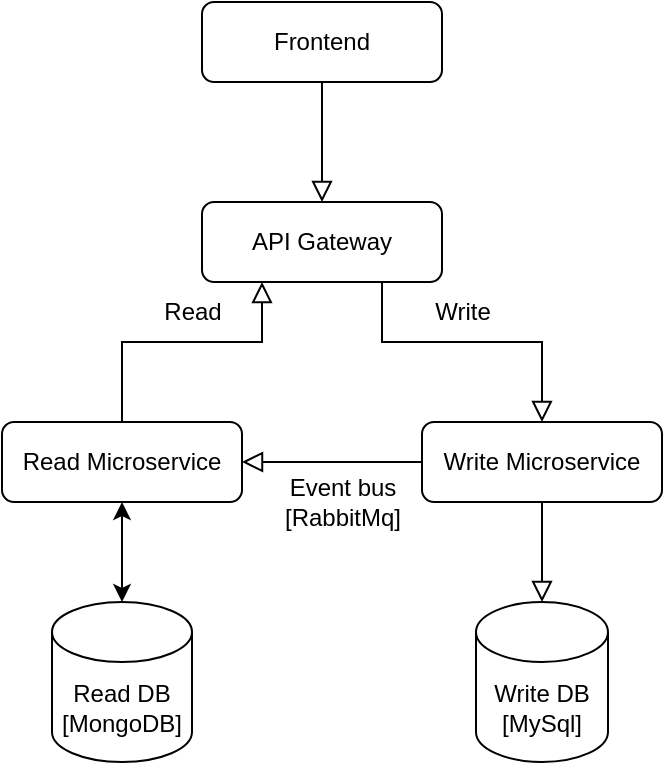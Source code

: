<mxfile version="21.0.10" type="device"><diagram id="C5RBs43oDa-KdzZeNtuy" name="Page-1"><mxGraphModel dx="957" dy="432" grid="1" gridSize="10" guides="1" tooltips="1" connect="1" arrows="1" fold="1" page="1" pageScale="1" pageWidth="827" pageHeight="1169" math="0" shadow="0"><root><mxCell id="WIyWlLk6GJQsqaUBKTNV-0"/><mxCell id="WIyWlLk6GJQsqaUBKTNV-1" parent="WIyWlLk6GJQsqaUBKTNV-0"/><mxCell id="WIyWlLk6GJQsqaUBKTNV-2" value="" style="rounded=0;html=1;jettySize=auto;orthogonalLoop=1;fontSize=11;endArrow=block;endFill=0;endSize=8;strokeWidth=1;shadow=0;labelBackgroundColor=none;edgeStyle=orthogonalEdgeStyle;" parent="WIyWlLk6GJQsqaUBKTNV-1" source="WIyWlLk6GJQsqaUBKTNV-3" edge="1"><mxGeometry relative="1" as="geometry"><mxPoint x="280" y="170" as="targetPoint"/><Array as="points"><mxPoint x="280" y="170"/></Array></mxGeometry></mxCell><mxCell id="WIyWlLk6GJQsqaUBKTNV-3" value="Frontend" style="rounded=1;whiteSpace=wrap;html=1;fontSize=12;glass=0;strokeWidth=1;shadow=0;" parent="WIyWlLk6GJQsqaUBKTNV-1" vertex="1"><mxGeometry x="220" y="70" width="120" height="40" as="geometry"/></mxCell><mxCell id="WIyWlLk6GJQsqaUBKTNV-7" value="API Gateway" style="rounded=1;whiteSpace=wrap;html=1;fontSize=12;glass=0;strokeWidth=1;shadow=0;" parent="WIyWlLk6GJQsqaUBKTNV-1" vertex="1"><mxGeometry x="220" y="170" width="120" height="40" as="geometry"/></mxCell><mxCell id="TimgFL_1ggNkeT-TLvMv-0" value="Write Microservice" style="rounded=1;whiteSpace=wrap;html=1;fontSize=12;glass=0;strokeWidth=1;shadow=0;" vertex="1" parent="WIyWlLk6GJQsqaUBKTNV-1"><mxGeometry x="330" y="280" width="120" height="40" as="geometry"/></mxCell><mxCell id="TimgFL_1ggNkeT-TLvMv-1" value="Write DB&lt;br&gt;[MySql]" style="shape=cylinder3;whiteSpace=wrap;html=1;boundedLbl=1;backgroundOutline=1;size=15;rotation=0;" vertex="1" parent="WIyWlLk6GJQsqaUBKTNV-1"><mxGeometry x="357" y="370" width="66" height="80" as="geometry"/></mxCell><mxCell id="TimgFL_1ggNkeT-TLvMv-2" value="Read DB&lt;br&gt;[MongoDB]" style="shape=cylinder3;whiteSpace=wrap;html=1;boundedLbl=1;backgroundOutline=1;size=15;rotation=0;" vertex="1" parent="WIyWlLk6GJQsqaUBKTNV-1"><mxGeometry x="145" y="370" width="70" height="80" as="geometry"/></mxCell><mxCell id="TimgFL_1ggNkeT-TLvMv-3" value="Read Microservice" style="rounded=1;whiteSpace=wrap;html=1;fontSize=12;glass=0;strokeWidth=1;shadow=0;" vertex="1" parent="WIyWlLk6GJQsqaUBKTNV-1"><mxGeometry x="120" y="280" width="120" height="40" as="geometry"/></mxCell><mxCell id="TimgFL_1ggNkeT-TLvMv-4" value="" style="rounded=0;html=1;jettySize=auto;orthogonalLoop=1;fontSize=11;endArrow=block;endFill=0;endSize=8;strokeWidth=1;shadow=0;labelBackgroundColor=none;edgeStyle=orthogonalEdgeStyle;exitX=0.5;exitY=0;exitDx=0;exitDy=0;entryX=0.25;entryY=1;entryDx=0;entryDy=0;" edge="1" parent="WIyWlLk6GJQsqaUBKTNV-1" source="TimgFL_1ggNkeT-TLvMv-3" target="WIyWlLk6GJQsqaUBKTNV-7"><mxGeometry relative="1" as="geometry"><mxPoint x="290" y="100" as="sourcePoint"/><mxPoint x="290" y="180" as="targetPoint"/><Array as="points"><mxPoint x="180" y="240"/><mxPoint x="250" y="240"/></Array></mxGeometry></mxCell><mxCell id="TimgFL_1ggNkeT-TLvMv-5" value="" style="rounded=0;html=1;jettySize=auto;orthogonalLoop=1;fontSize=11;endArrow=block;endFill=0;endSize=8;strokeWidth=1;shadow=0;labelBackgroundColor=none;edgeStyle=orthogonalEdgeStyle;exitX=0.75;exitY=1;exitDx=0;exitDy=0;" edge="1" parent="WIyWlLk6GJQsqaUBKTNV-1" source="WIyWlLk6GJQsqaUBKTNV-7"><mxGeometry relative="1" as="geometry"><mxPoint x="330" y="257" as="sourcePoint"/><mxPoint x="390" y="280" as="targetPoint"/><Array as="points"><mxPoint x="310" y="240"/><mxPoint x="390" y="240"/></Array></mxGeometry></mxCell><mxCell id="TimgFL_1ggNkeT-TLvMv-7" value="" style="rounded=0;html=1;jettySize=auto;orthogonalLoop=1;fontSize=11;endArrow=block;endFill=0;endSize=8;strokeWidth=1;shadow=0;labelBackgroundColor=none;edgeStyle=orthogonalEdgeStyle;exitX=0;exitY=0.5;exitDx=0;exitDy=0;entryX=1;entryY=0.5;entryDx=0;entryDy=0;" edge="1" parent="WIyWlLk6GJQsqaUBKTNV-1" source="TimgFL_1ggNkeT-TLvMv-0" target="TimgFL_1ggNkeT-TLvMv-3"><mxGeometry relative="1" as="geometry"><mxPoint x="270" y="340" as="sourcePoint"/><mxPoint x="350" y="410" as="targetPoint"/><Array as="points"><mxPoint x="320" y="300"/><mxPoint x="320" y="300"/></Array></mxGeometry></mxCell><mxCell id="TimgFL_1ggNkeT-TLvMv-8" value="" style="rounded=0;html=1;jettySize=auto;orthogonalLoop=1;fontSize=11;endArrow=block;endFill=0;endSize=8;strokeWidth=1;shadow=0;labelBackgroundColor=none;edgeStyle=orthogonalEdgeStyle;entryX=0.5;entryY=0;entryDx=0;entryDy=0;" edge="1" parent="WIyWlLk6GJQsqaUBKTNV-1"><mxGeometry relative="1" as="geometry"><mxPoint x="390" y="320" as="sourcePoint"/><mxPoint x="390" y="370" as="targetPoint"/><Array as="points"><mxPoint x="390" y="330"/><mxPoint x="390" y="330"/></Array></mxGeometry></mxCell><mxCell id="TimgFL_1ggNkeT-TLvMv-11" value="Write" style="text;html=1;align=center;verticalAlign=middle;resizable=0;points=[];autosize=1;strokeColor=none;fillColor=none;" vertex="1" parent="WIyWlLk6GJQsqaUBKTNV-1"><mxGeometry x="325" y="210" width="50" height="30" as="geometry"/></mxCell><mxCell id="TimgFL_1ggNkeT-TLvMv-14" value="" style="endArrow=classic;startArrow=classic;html=1;rounded=0;entryX=0.5;entryY=1;entryDx=0;entryDy=0;" edge="1" parent="WIyWlLk6GJQsqaUBKTNV-1" target="TimgFL_1ggNkeT-TLvMv-3"><mxGeometry width="50" height="50" relative="1" as="geometry"><mxPoint x="180" y="370" as="sourcePoint"/><mxPoint x="230" y="320" as="targetPoint"/></mxGeometry></mxCell><mxCell id="TimgFL_1ggNkeT-TLvMv-16" value="Read" style="text;html=1;align=center;verticalAlign=middle;resizable=0;points=[];autosize=1;strokeColor=none;fillColor=none;" vertex="1" parent="WIyWlLk6GJQsqaUBKTNV-1"><mxGeometry x="190" y="210" width="50" height="30" as="geometry"/></mxCell><mxCell id="TimgFL_1ggNkeT-TLvMv-17" value="Event bus&lt;br&gt;[RabbitMq]" style="text;html=1;align=center;verticalAlign=middle;resizable=0;points=[];autosize=1;strokeColor=none;fillColor=none;" vertex="1" parent="WIyWlLk6GJQsqaUBKTNV-1"><mxGeometry x="250" y="300" width="80" height="40" as="geometry"/></mxCell></root></mxGraphModel></diagram></mxfile>